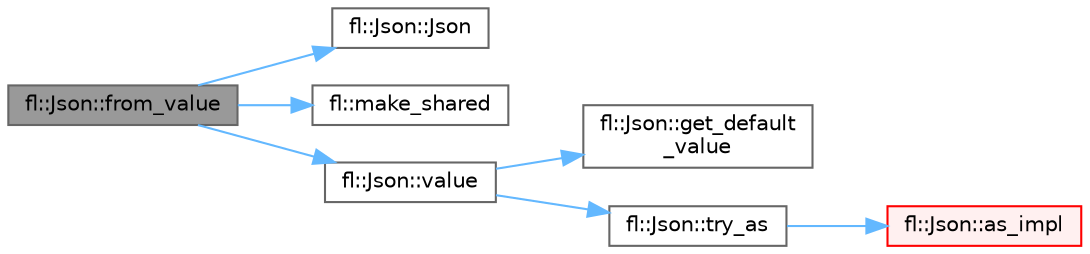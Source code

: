 digraph "fl::Json::from_value"
{
 // INTERACTIVE_SVG=YES
 // LATEX_PDF_SIZE
  bgcolor="transparent";
  edge [fontname=Helvetica,fontsize=10,labelfontname=Helvetica,labelfontsize=10];
  node [fontname=Helvetica,fontsize=10,shape=box,height=0.2,width=0.4];
  rankdir="LR";
  Node1 [id="Node000001",label="fl::Json::from_value",height=0.2,width=0.4,color="gray40", fillcolor="grey60", style="filled", fontcolor="black",tooltip=" "];
  Node1 -> Node2 [id="edge1_Node000001_Node000002",color="steelblue1",style="solid",tooltip=" "];
  Node2 [id="Node000002",label="fl::Json::Json",height=0.2,width=0.4,color="grey40", fillcolor="white", style="filled",URL="$d4/d13/classfl_1_1_json_a91ccda816a6cc752c1ce0379579ab2f7.html#a91ccda816a6cc752c1ce0379579ab2f7",tooltip=" "];
  Node1 -> Node3 [id="edge2_Node000001_Node000003",color="steelblue1",style="solid",tooltip=" "];
  Node3 [id="Node000003",label="fl::make_shared",height=0.2,width=0.4,color="grey40", fillcolor="white", style="filled",URL="$d4/d36/namespacefl_a87ae8a24cc8b709a64f39370e71846af.html#a87ae8a24cc8b709a64f39370e71846af",tooltip=" "];
  Node1 -> Node4 [id="edge3_Node000001_Node000004",color="steelblue1",style="solid",tooltip=" "];
  Node4 [id="Node000004",label="fl::Json::value",height=0.2,width=0.4,color="grey40", fillcolor="white", style="filled",URL="$d4/d13/classfl_1_1_json_a02bb804b148b14b0db029ef866520b9a.html#a02bb804b148b14b0db029ef866520b9a",tooltip=" "];
  Node4 -> Node5 [id="edge4_Node000004_Node000005",color="steelblue1",style="solid",tooltip=" "];
  Node5 [id="Node000005",label="fl::Json::get_default\l_value",height=0.2,width=0.4,color="grey40", fillcolor="white", style="filled",URL="$d4/d13/classfl_1_1_json_a100b10ff3e18350c7c459691b7c4f3ce.html#a100b10ff3e18350c7c459691b7c4f3ce",tooltip=" "];
  Node4 -> Node6 [id="edge5_Node000004_Node000006",color="steelblue1",style="solid",tooltip=" "];
  Node6 [id="Node000006",label="fl::Json::try_as",height=0.2,width=0.4,color="grey40", fillcolor="white", style="filled",URL="$d4/d13/classfl_1_1_json_aa007b51e1a6a22f935b03fe7940165c0.html#aa007b51e1a6a22f935b03fe7940165c0",tooltip=" "];
  Node6 -> Node7 [id="edge6_Node000006_Node000007",color="steelblue1",style="solid",tooltip=" "];
  Node7 [id="Node000007",label="fl::Json::as_impl",height=0.2,width=0.4,color="red", fillcolor="#FFF0F0", style="filled",URL="$d4/d13/classfl_1_1_json_a09deb4f31bf8a6e38e88363ee7b78ae8.html#a09deb4f31bf8a6e38e88363ee7b78ae8",tooltip=" "];
}

